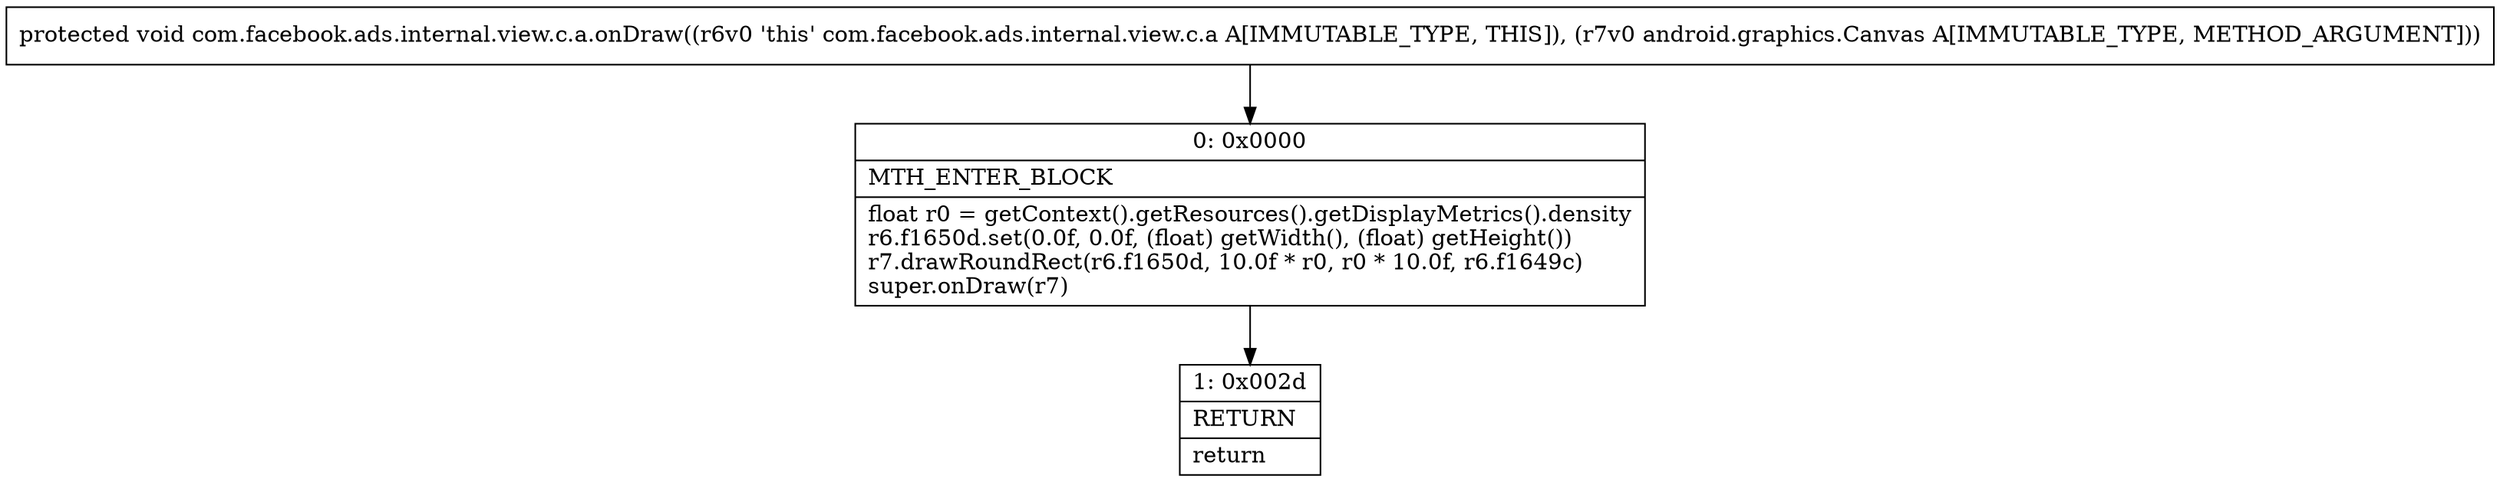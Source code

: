 digraph "CFG forcom.facebook.ads.internal.view.c.a.onDraw(Landroid\/graphics\/Canvas;)V" {
Node_0 [shape=record,label="{0\:\ 0x0000|MTH_ENTER_BLOCK\l|float r0 = getContext().getResources().getDisplayMetrics().density\lr6.f1650d.set(0.0f, 0.0f, (float) getWidth(), (float) getHeight())\lr7.drawRoundRect(r6.f1650d, 10.0f * r0, r0 * 10.0f, r6.f1649c)\lsuper.onDraw(r7)\l}"];
Node_1 [shape=record,label="{1\:\ 0x002d|RETURN\l|return\l}"];
MethodNode[shape=record,label="{protected void com.facebook.ads.internal.view.c.a.onDraw((r6v0 'this' com.facebook.ads.internal.view.c.a A[IMMUTABLE_TYPE, THIS]), (r7v0 android.graphics.Canvas A[IMMUTABLE_TYPE, METHOD_ARGUMENT])) }"];
MethodNode -> Node_0;
Node_0 -> Node_1;
}

